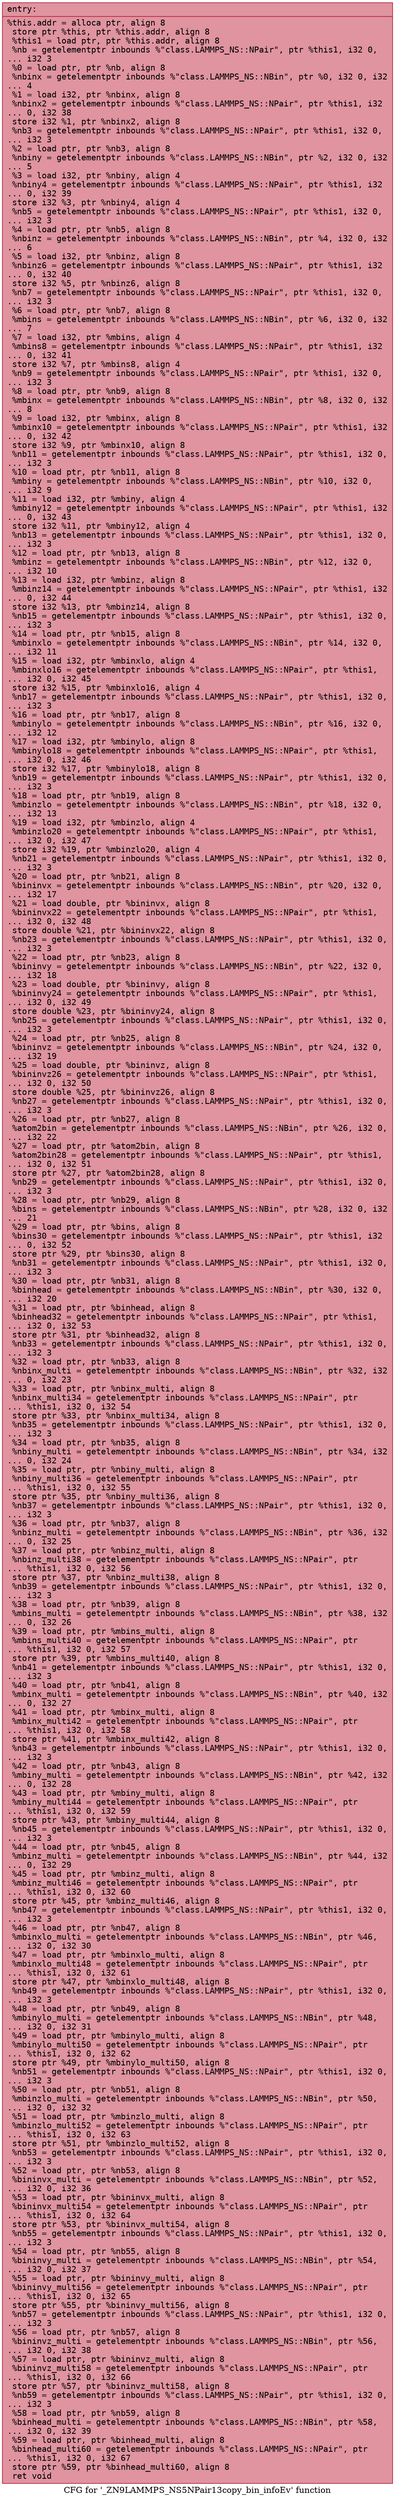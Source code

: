 digraph "CFG for '_ZN9LAMMPS_NS5NPair13copy_bin_infoEv' function" {
	label="CFG for '_ZN9LAMMPS_NS5NPair13copy_bin_infoEv' function";

	Node0x5584d4864bf0 [shape=record,color="#b70d28ff", style=filled, fillcolor="#b70d2870" fontname="Courier",label="{entry:\l|  %this.addr = alloca ptr, align 8\l  store ptr %this, ptr %this.addr, align 8\l  %this1 = load ptr, ptr %this.addr, align 8\l  %nb = getelementptr inbounds %\"class.LAMMPS_NS::NPair\", ptr %this1, i32 0,\l... i32 3\l  %0 = load ptr, ptr %nb, align 8\l  %nbinx = getelementptr inbounds %\"class.LAMMPS_NS::NBin\", ptr %0, i32 0, i32\l... 4\l  %1 = load i32, ptr %nbinx, align 8\l  %nbinx2 = getelementptr inbounds %\"class.LAMMPS_NS::NPair\", ptr %this1, i32\l... 0, i32 38\l  store i32 %1, ptr %nbinx2, align 8\l  %nb3 = getelementptr inbounds %\"class.LAMMPS_NS::NPair\", ptr %this1, i32 0,\l... i32 3\l  %2 = load ptr, ptr %nb3, align 8\l  %nbiny = getelementptr inbounds %\"class.LAMMPS_NS::NBin\", ptr %2, i32 0, i32\l... 5\l  %3 = load i32, ptr %nbiny, align 4\l  %nbiny4 = getelementptr inbounds %\"class.LAMMPS_NS::NPair\", ptr %this1, i32\l... 0, i32 39\l  store i32 %3, ptr %nbiny4, align 4\l  %nb5 = getelementptr inbounds %\"class.LAMMPS_NS::NPair\", ptr %this1, i32 0,\l... i32 3\l  %4 = load ptr, ptr %nb5, align 8\l  %nbinz = getelementptr inbounds %\"class.LAMMPS_NS::NBin\", ptr %4, i32 0, i32\l... 6\l  %5 = load i32, ptr %nbinz, align 8\l  %nbinz6 = getelementptr inbounds %\"class.LAMMPS_NS::NPair\", ptr %this1, i32\l... 0, i32 40\l  store i32 %5, ptr %nbinz6, align 8\l  %nb7 = getelementptr inbounds %\"class.LAMMPS_NS::NPair\", ptr %this1, i32 0,\l... i32 3\l  %6 = load ptr, ptr %nb7, align 8\l  %mbins = getelementptr inbounds %\"class.LAMMPS_NS::NBin\", ptr %6, i32 0, i32\l... 7\l  %7 = load i32, ptr %mbins, align 4\l  %mbins8 = getelementptr inbounds %\"class.LAMMPS_NS::NPair\", ptr %this1, i32\l... 0, i32 41\l  store i32 %7, ptr %mbins8, align 4\l  %nb9 = getelementptr inbounds %\"class.LAMMPS_NS::NPair\", ptr %this1, i32 0,\l... i32 3\l  %8 = load ptr, ptr %nb9, align 8\l  %mbinx = getelementptr inbounds %\"class.LAMMPS_NS::NBin\", ptr %8, i32 0, i32\l... 8\l  %9 = load i32, ptr %mbinx, align 8\l  %mbinx10 = getelementptr inbounds %\"class.LAMMPS_NS::NPair\", ptr %this1, i32\l... 0, i32 42\l  store i32 %9, ptr %mbinx10, align 8\l  %nb11 = getelementptr inbounds %\"class.LAMMPS_NS::NPair\", ptr %this1, i32 0,\l... i32 3\l  %10 = load ptr, ptr %nb11, align 8\l  %mbiny = getelementptr inbounds %\"class.LAMMPS_NS::NBin\", ptr %10, i32 0,\l... i32 9\l  %11 = load i32, ptr %mbiny, align 4\l  %mbiny12 = getelementptr inbounds %\"class.LAMMPS_NS::NPair\", ptr %this1, i32\l... 0, i32 43\l  store i32 %11, ptr %mbiny12, align 4\l  %nb13 = getelementptr inbounds %\"class.LAMMPS_NS::NPair\", ptr %this1, i32 0,\l... i32 3\l  %12 = load ptr, ptr %nb13, align 8\l  %mbinz = getelementptr inbounds %\"class.LAMMPS_NS::NBin\", ptr %12, i32 0,\l... i32 10\l  %13 = load i32, ptr %mbinz, align 8\l  %mbinz14 = getelementptr inbounds %\"class.LAMMPS_NS::NPair\", ptr %this1, i32\l... 0, i32 44\l  store i32 %13, ptr %mbinz14, align 8\l  %nb15 = getelementptr inbounds %\"class.LAMMPS_NS::NPair\", ptr %this1, i32 0,\l... i32 3\l  %14 = load ptr, ptr %nb15, align 8\l  %mbinxlo = getelementptr inbounds %\"class.LAMMPS_NS::NBin\", ptr %14, i32 0,\l... i32 11\l  %15 = load i32, ptr %mbinxlo, align 4\l  %mbinxlo16 = getelementptr inbounds %\"class.LAMMPS_NS::NPair\", ptr %this1,\l... i32 0, i32 45\l  store i32 %15, ptr %mbinxlo16, align 4\l  %nb17 = getelementptr inbounds %\"class.LAMMPS_NS::NPair\", ptr %this1, i32 0,\l... i32 3\l  %16 = load ptr, ptr %nb17, align 8\l  %mbinylo = getelementptr inbounds %\"class.LAMMPS_NS::NBin\", ptr %16, i32 0,\l... i32 12\l  %17 = load i32, ptr %mbinylo, align 8\l  %mbinylo18 = getelementptr inbounds %\"class.LAMMPS_NS::NPair\", ptr %this1,\l... i32 0, i32 46\l  store i32 %17, ptr %mbinylo18, align 8\l  %nb19 = getelementptr inbounds %\"class.LAMMPS_NS::NPair\", ptr %this1, i32 0,\l... i32 3\l  %18 = load ptr, ptr %nb19, align 8\l  %mbinzlo = getelementptr inbounds %\"class.LAMMPS_NS::NBin\", ptr %18, i32 0,\l... i32 13\l  %19 = load i32, ptr %mbinzlo, align 4\l  %mbinzlo20 = getelementptr inbounds %\"class.LAMMPS_NS::NPair\", ptr %this1,\l... i32 0, i32 47\l  store i32 %19, ptr %mbinzlo20, align 4\l  %nb21 = getelementptr inbounds %\"class.LAMMPS_NS::NPair\", ptr %this1, i32 0,\l... i32 3\l  %20 = load ptr, ptr %nb21, align 8\l  %bininvx = getelementptr inbounds %\"class.LAMMPS_NS::NBin\", ptr %20, i32 0,\l... i32 17\l  %21 = load double, ptr %bininvx, align 8\l  %bininvx22 = getelementptr inbounds %\"class.LAMMPS_NS::NPair\", ptr %this1,\l... i32 0, i32 48\l  store double %21, ptr %bininvx22, align 8\l  %nb23 = getelementptr inbounds %\"class.LAMMPS_NS::NPair\", ptr %this1, i32 0,\l... i32 3\l  %22 = load ptr, ptr %nb23, align 8\l  %bininvy = getelementptr inbounds %\"class.LAMMPS_NS::NBin\", ptr %22, i32 0,\l... i32 18\l  %23 = load double, ptr %bininvy, align 8\l  %bininvy24 = getelementptr inbounds %\"class.LAMMPS_NS::NPair\", ptr %this1,\l... i32 0, i32 49\l  store double %23, ptr %bininvy24, align 8\l  %nb25 = getelementptr inbounds %\"class.LAMMPS_NS::NPair\", ptr %this1, i32 0,\l... i32 3\l  %24 = load ptr, ptr %nb25, align 8\l  %bininvz = getelementptr inbounds %\"class.LAMMPS_NS::NBin\", ptr %24, i32 0,\l... i32 19\l  %25 = load double, ptr %bininvz, align 8\l  %bininvz26 = getelementptr inbounds %\"class.LAMMPS_NS::NPair\", ptr %this1,\l... i32 0, i32 50\l  store double %25, ptr %bininvz26, align 8\l  %nb27 = getelementptr inbounds %\"class.LAMMPS_NS::NPair\", ptr %this1, i32 0,\l... i32 3\l  %26 = load ptr, ptr %nb27, align 8\l  %atom2bin = getelementptr inbounds %\"class.LAMMPS_NS::NBin\", ptr %26, i32 0,\l... i32 22\l  %27 = load ptr, ptr %atom2bin, align 8\l  %atom2bin28 = getelementptr inbounds %\"class.LAMMPS_NS::NPair\", ptr %this1,\l... i32 0, i32 51\l  store ptr %27, ptr %atom2bin28, align 8\l  %nb29 = getelementptr inbounds %\"class.LAMMPS_NS::NPair\", ptr %this1, i32 0,\l... i32 3\l  %28 = load ptr, ptr %nb29, align 8\l  %bins = getelementptr inbounds %\"class.LAMMPS_NS::NBin\", ptr %28, i32 0, i32\l... 21\l  %29 = load ptr, ptr %bins, align 8\l  %bins30 = getelementptr inbounds %\"class.LAMMPS_NS::NPair\", ptr %this1, i32\l... 0, i32 52\l  store ptr %29, ptr %bins30, align 8\l  %nb31 = getelementptr inbounds %\"class.LAMMPS_NS::NPair\", ptr %this1, i32 0,\l... i32 3\l  %30 = load ptr, ptr %nb31, align 8\l  %binhead = getelementptr inbounds %\"class.LAMMPS_NS::NBin\", ptr %30, i32 0,\l... i32 20\l  %31 = load ptr, ptr %binhead, align 8\l  %binhead32 = getelementptr inbounds %\"class.LAMMPS_NS::NPair\", ptr %this1,\l... i32 0, i32 53\l  store ptr %31, ptr %binhead32, align 8\l  %nb33 = getelementptr inbounds %\"class.LAMMPS_NS::NPair\", ptr %this1, i32 0,\l... i32 3\l  %32 = load ptr, ptr %nb33, align 8\l  %nbinx_multi = getelementptr inbounds %\"class.LAMMPS_NS::NBin\", ptr %32, i32\l... 0, i32 23\l  %33 = load ptr, ptr %nbinx_multi, align 8\l  %nbinx_multi34 = getelementptr inbounds %\"class.LAMMPS_NS::NPair\", ptr\l... %this1, i32 0, i32 54\l  store ptr %33, ptr %nbinx_multi34, align 8\l  %nb35 = getelementptr inbounds %\"class.LAMMPS_NS::NPair\", ptr %this1, i32 0,\l... i32 3\l  %34 = load ptr, ptr %nb35, align 8\l  %nbiny_multi = getelementptr inbounds %\"class.LAMMPS_NS::NBin\", ptr %34, i32\l... 0, i32 24\l  %35 = load ptr, ptr %nbiny_multi, align 8\l  %nbiny_multi36 = getelementptr inbounds %\"class.LAMMPS_NS::NPair\", ptr\l... %this1, i32 0, i32 55\l  store ptr %35, ptr %nbiny_multi36, align 8\l  %nb37 = getelementptr inbounds %\"class.LAMMPS_NS::NPair\", ptr %this1, i32 0,\l... i32 3\l  %36 = load ptr, ptr %nb37, align 8\l  %nbinz_multi = getelementptr inbounds %\"class.LAMMPS_NS::NBin\", ptr %36, i32\l... 0, i32 25\l  %37 = load ptr, ptr %nbinz_multi, align 8\l  %nbinz_multi38 = getelementptr inbounds %\"class.LAMMPS_NS::NPair\", ptr\l... %this1, i32 0, i32 56\l  store ptr %37, ptr %nbinz_multi38, align 8\l  %nb39 = getelementptr inbounds %\"class.LAMMPS_NS::NPair\", ptr %this1, i32 0,\l... i32 3\l  %38 = load ptr, ptr %nb39, align 8\l  %mbins_multi = getelementptr inbounds %\"class.LAMMPS_NS::NBin\", ptr %38, i32\l... 0, i32 26\l  %39 = load ptr, ptr %mbins_multi, align 8\l  %mbins_multi40 = getelementptr inbounds %\"class.LAMMPS_NS::NPair\", ptr\l... %this1, i32 0, i32 57\l  store ptr %39, ptr %mbins_multi40, align 8\l  %nb41 = getelementptr inbounds %\"class.LAMMPS_NS::NPair\", ptr %this1, i32 0,\l... i32 3\l  %40 = load ptr, ptr %nb41, align 8\l  %mbinx_multi = getelementptr inbounds %\"class.LAMMPS_NS::NBin\", ptr %40, i32\l... 0, i32 27\l  %41 = load ptr, ptr %mbinx_multi, align 8\l  %mbinx_multi42 = getelementptr inbounds %\"class.LAMMPS_NS::NPair\", ptr\l... %this1, i32 0, i32 58\l  store ptr %41, ptr %mbinx_multi42, align 8\l  %nb43 = getelementptr inbounds %\"class.LAMMPS_NS::NPair\", ptr %this1, i32 0,\l... i32 3\l  %42 = load ptr, ptr %nb43, align 8\l  %mbiny_multi = getelementptr inbounds %\"class.LAMMPS_NS::NBin\", ptr %42, i32\l... 0, i32 28\l  %43 = load ptr, ptr %mbiny_multi, align 8\l  %mbiny_multi44 = getelementptr inbounds %\"class.LAMMPS_NS::NPair\", ptr\l... %this1, i32 0, i32 59\l  store ptr %43, ptr %mbiny_multi44, align 8\l  %nb45 = getelementptr inbounds %\"class.LAMMPS_NS::NPair\", ptr %this1, i32 0,\l... i32 3\l  %44 = load ptr, ptr %nb45, align 8\l  %mbinz_multi = getelementptr inbounds %\"class.LAMMPS_NS::NBin\", ptr %44, i32\l... 0, i32 29\l  %45 = load ptr, ptr %mbinz_multi, align 8\l  %mbinz_multi46 = getelementptr inbounds %\"class.LAMMPS_NS::NPair\", ptr\l... %this1, i32 0, i32 60\l  store ptr %45, ptr %mbinz_multi46, align 8\l  %nb47 = getelementptr inbounds %\"class.LAMMPS_NS::NPair\", ptr %this1, i32 0,\l... i32 3\l  %46 = load ptr, ptr %nb47, align 8\l  %mbinxlo_multi = getelementptr inbounds %\"class.LAMMPS_NS::NBin\", ptr %46,\l... i32 0, i32 30\l  %47 = load ptr, ptr %mbinxlo_multi, align 8\l  %mbinxlo_multi48 = getelementptr inbounds %\"class.LAMMPS_NS::NPair\", ptr\l... %this1, i32 0, i32 61\l  store ptr %47, ptr %mbinxlo_multi48, align 8\l  %nb49 = getelementptr inbounds %\"class.LAMMPS_NS::NPair\", ptr %this1, i32 0,\l... i32 3\l  %48 = load ptr, ptr %nb49, align 8\l  %mbinylo_multi = getelementptr inbounds %\"class.LAMMPS_NS::NBin\", ptr %48,\l... i32 0, i32 31\l  %49 = load ptr, ptr %mbinylo_multi, align 8\l  %mbinylo_multi50 = getelementptr inbounds %\"class.LAMMPS_NS::NPair\", ptr\l... %this1, i32 0, i32 62\l  store ptr %49, ptr %mbinylo_multi50, align 8\l  %nb51 = getelementptr inbounds %\"class.LAMMPS_NS::NPair\", ptr %this1, i32 0,\l... i32 3\l  %50 = load ptr, ptr %nb51, align 8\l  %mbinzlo_multi = getelementptr inbounds %\"class.LAMMPS_NS::NBin\", ptr %50,\l... i32 0, i32 32\l  %51 = load ptr, ptr %mbinzlo_multi, align 8\l  %mbinzlo_multi52 = getelementptr inbounds %\"class.LAMMPS_NS::NPair\", ptr\l... %this1, i32 0, i32 63\l  store ptr %51, ptr %mbinzlo_multi52, align 8\l  %nb53 = getelementptr inbounds %\"class.LAMMPS_NS::NPair\", ptr %this1, i32 0,\l... i32 3\l  %52 = load ptr, ptr %nb53, align 8\l  %bininvx_multi = getelementptr inbounds %\"class.LAMMPS_NS::NBin\", ptr %52,\l... i32 0, i32 36\l  %53 = load ptr, ptr %bininvx_multi, align 8\l  %bininvx_multi54 = getelementptr inbounds %\"class.LAMMPS_NS::NPair\", ptr\l... %this1, i32 0, i32 64\l  store ptr %53, ptr %bininvx_multi54, align 8\l  %nb55 = getelementptr inbounds %\"class.LAMMPS_NS::NPair\", ptr %this1, i32 0,\l... i32 3\l  %54 = load ptr, ptr %nb55, align 8\l  %bininvy_multi = getelementptr inbounds %\"class.LAMMPS_NS::NBin\", ptr %54,\l... i32 0, i32 37\l  %55 = load ptr, ptr %bininvy_multi, align 8\l  %bininvy_multi56 = getelementptr inbounds %\"class.LAMMPS_NS::NPair\", ptr\l... %this1, i32 0, i32 65\l  store ptr %55, ptr %bininvy_multi56, align 8\l  %nb57 = getelementptr inbounds %\"class.LAMMPS_NS::NPair\", ptr %this1, i32 0,\l... i32 3\l  %56 = load ptr, ptr %nb57, align 8\l  %bininvz_multi = getelementptr inbounds %\"class.LAMMPS_NS::NBin\", ptr %56,\l... i32 0, i32 38\l  %57 = load ptr, ptr %bininvz_multi, align 8\l  %bininvz_multi58 = getelementptr inbounds %\"class.LAMMPS_NS::NPair\", ptr\l... %this1, i32 0, i32 66\l  store ptr %57, ptr %bininvz_multi58, align 8\l  %nb59 = getelementptr inbounds %\"class.LAMMPS_NS::NPair\", ptr %this1, i32 0,\l... i32 3\l  %58 = load ptr, ptr %nb59, align 8\l  %binhead_multi = getelementptr inbounds %\"class.LAMMPS_NS::NBin\", ptr %58,\l... i32 0, i32 39\l  %59 = load ptr, ptr %binhead_multi, align 8\l  %binhead_multi60 = getelementptr inbounds %\"class.LAMMPS_NS::NPair\", ptr\l... %this1, i32 0, i32 67\l  store ptr %59, ptr %binhead_multi60, align 8\l  ret void\l}"];
}
